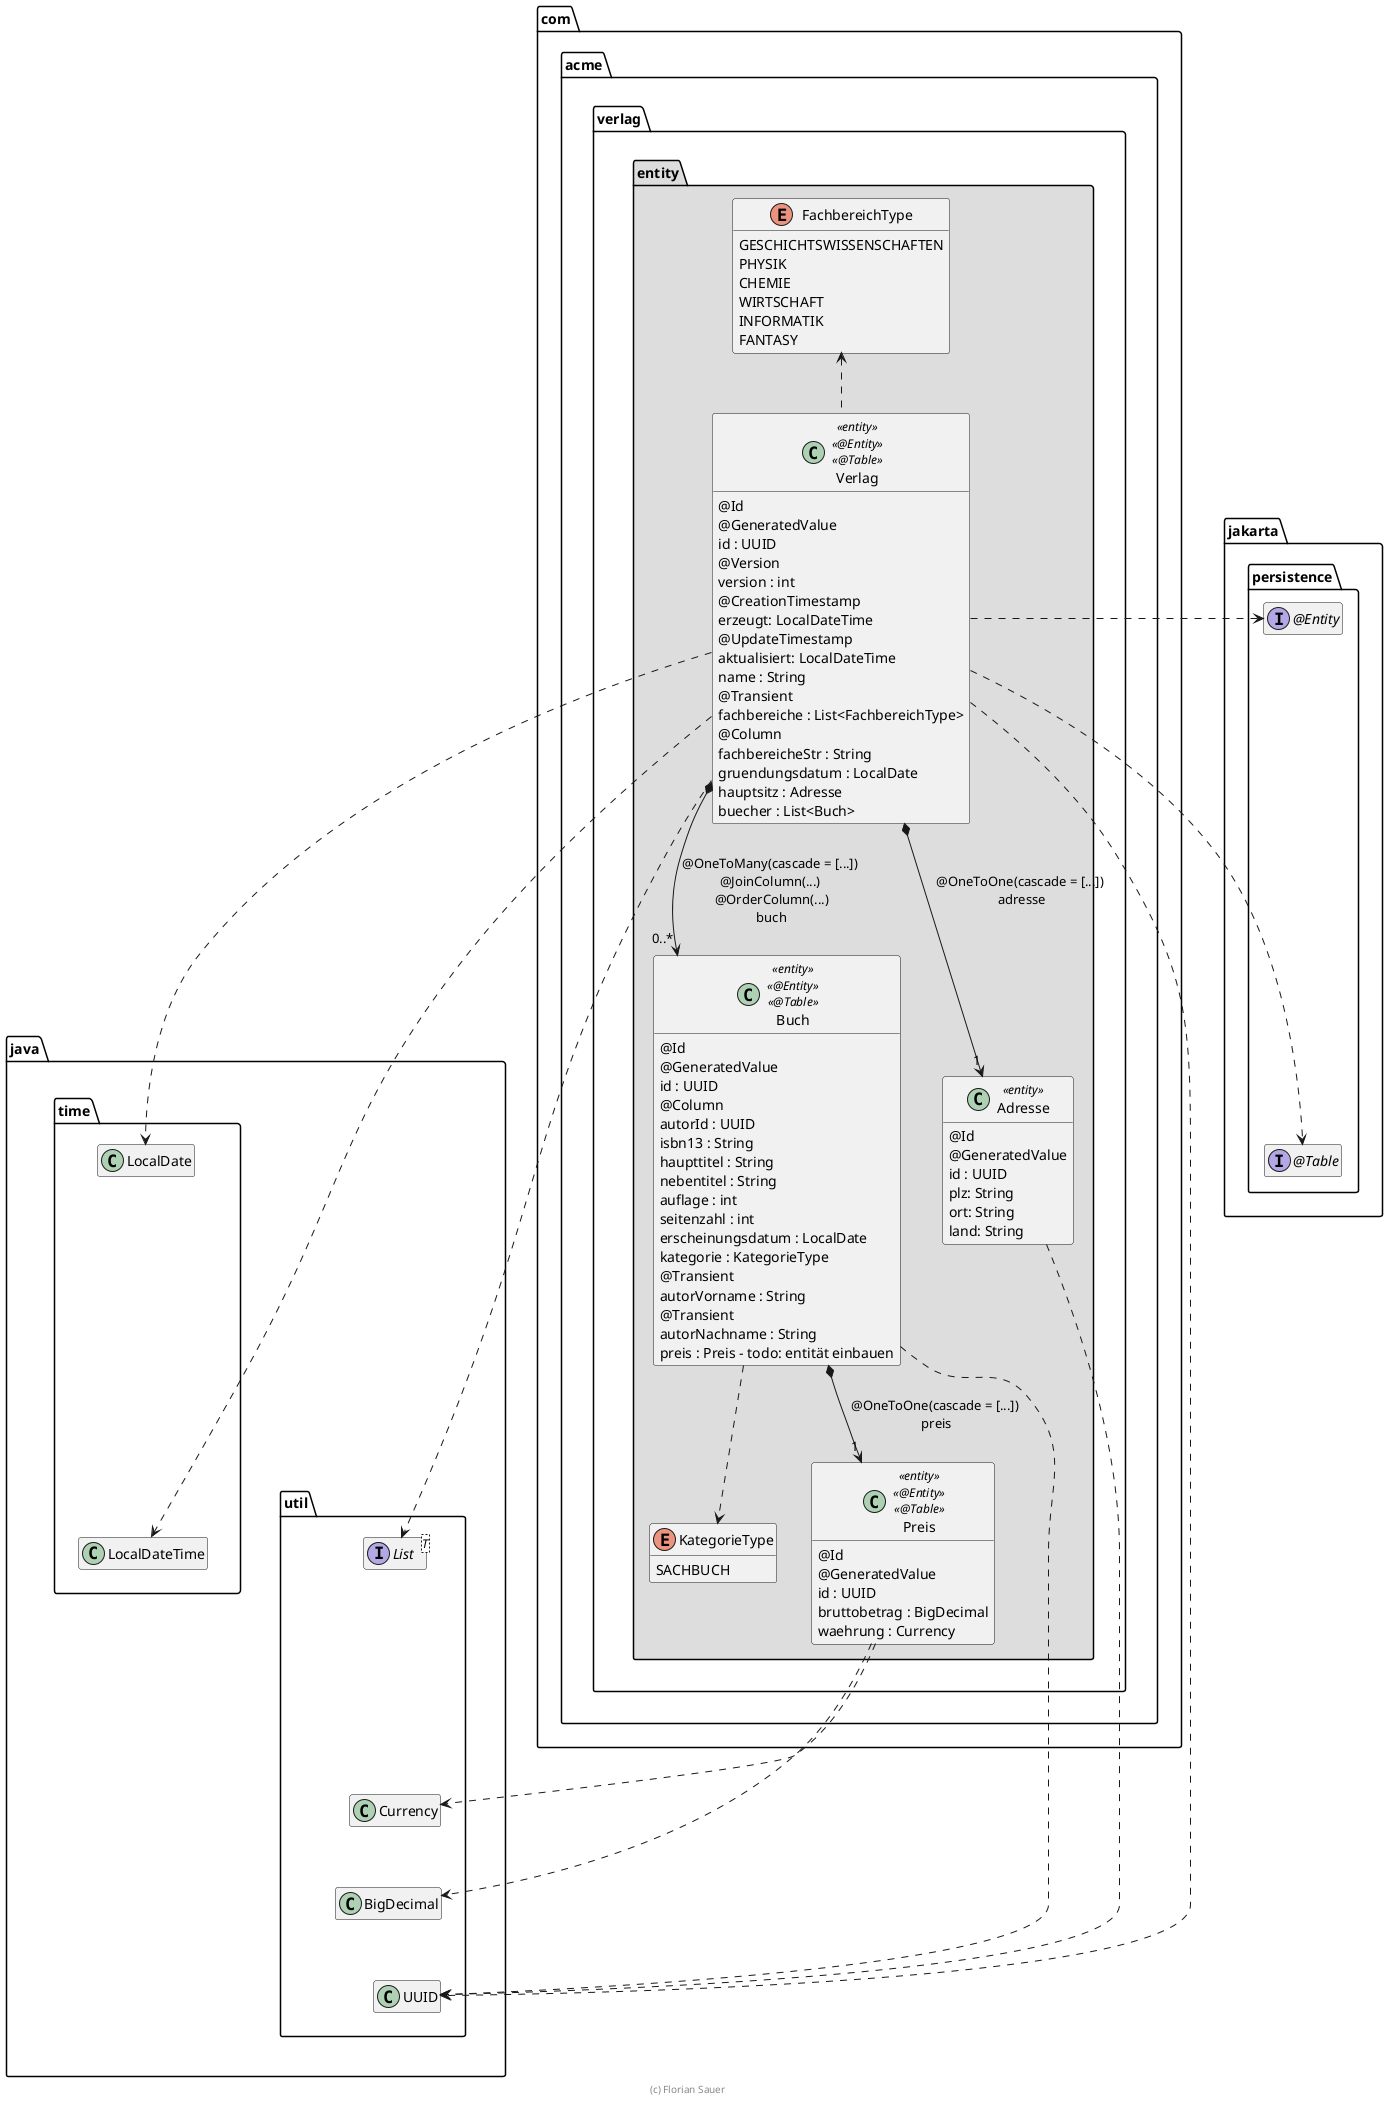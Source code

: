 ' Copyright (c) 2023 - present Florian Sauer
'
' This program is free software: you can redistribute it and/or modify
' it under the terms of the GNU General Public License as published by
' the Free Software Foundation, either version 3 of the License, or
' (at your option) any later version.
'
' This program is distributed in the hope that it will be useful,
' but WITHOUT ANY WARRANTY; without even the implied warranty of
' MERCHANTABILITY or FITNESS FOR A PARTICULAR PURPOSE.  See the
' GNU General Public License for more details.
'
' You should have received a copy of the GNU General Public License
' along with this program.  If not, see <https://www.gnu.org/licenses/>.

' https://c4model.com
' https://www.infoq.com/articles/C4-architecture-model
' https://github.com/plantuml-stdlib/C4-PlantUML
@startuml Verlag

skinparam classAttributeIconSize 0
' skinparam monochrome true

package java {
    package util {
        class UUID
        interface List<T>
        class BigDecimal
        class Currency

        BigDecimal -[hidden]up-> List
        BigDecimal -[hidden]up-> Currency
        BigDecimal -[hidden]down-> UUID
        List -[hidden]down-> Currency
    }

    package time {
        class LocalDate
        class LocalDateTime

        LocalDate -[hidden]down-> LocalDateTime
    }

    time -[hidden]down-> util
}

com.acme.verlag -[hidden]right-> java

package jakarta.persistence {
    interface "@Entity" as Entity
    interface "@Table" as Table

    Entity -[hidden]down-> Table
}

package com.acme.verlag {
    package entity #DDDDDD {
        class Buch << entity >> <<@Entity>> <<@Table>> {
            @Id
            @GeneratedValue
            id : UUID
            @Column
            autorId : UUID
            isbn13 : String
            haupttitel : String
            nebentitel : String
            auflage : int
            seitenzahl : int
            erscheinungsdatum : LocalDate
            kategorie : KategorieType
            @Transient
            autorVorname : String
            @Transient
            autorNachname : String
            preis : Preis - todo: entität einbauen
        }

        class Preis << entity >> <<@Entity>> <<@Table>> {
            @Id
            @GeneratedValue
            id : UUID
            bruttobetrag : BigDecimal
            waehrung : Currency
        }

        Buch ..> UUID

        class Adresse << entity >> {
            @Id
            @GeneratedValue
            id : UUID
            plz: String
            ort: String
            land: String
        }
        Adresse ..> UUID

        enum FachbereichType {
            GESCHICHTSWISSENSCHAFTEN
            PHYSIK
            CHEMIE
            WIRTSCHAFT
            INFORMATIK
            FANTASY
        }

        enum KategorieType {
            SACHBUCH
        }

        class Verlag << entity >>  << @Entity >>  << @Table >> {
            @Id
            @GeneratedValue
            id : UUID
            @Version
            version : int
            @CreationTimestamp
            erzeugt: LocalDateTime
            @UpdateTimestamp
            aktualisiert: LocalDateTime
            name : String
            @Transient
            fachbereiche : List<FachbereichType>
            @Column
            fachbereicheStr : String
            gruendungsdatum : LocalDate
            hauptsitz : Adresse
            buecher : List<Buch>
        }

        Verlag *--> "0..*" Buch : @OneToMany(cascade = [...]) \n@JoinColumn(...) \n@OrderColumn(...)\nbuch
        Verlag *--> "1" Adresse : @OneToOne(cascade = [...]) \nadresse
        Buch *--> "1" Preis : @OneToOne(cascade = [...]) \npreis

        Verlag .up.> FachbereichType

        Verlag .right.> UUID
        Verlag .right.> LocalDate
        Verlag .right.> LocalDateTime

        Verlag .right.> List
        Verlag .right.> Entity
        Verlag .right.> Table

        Buch .down.> KategorieType

        Preis ..> Currency
        Preis ..> BigDecimal
    }
}

hide empty members

footer (c) Florian Sauer

@enduml
